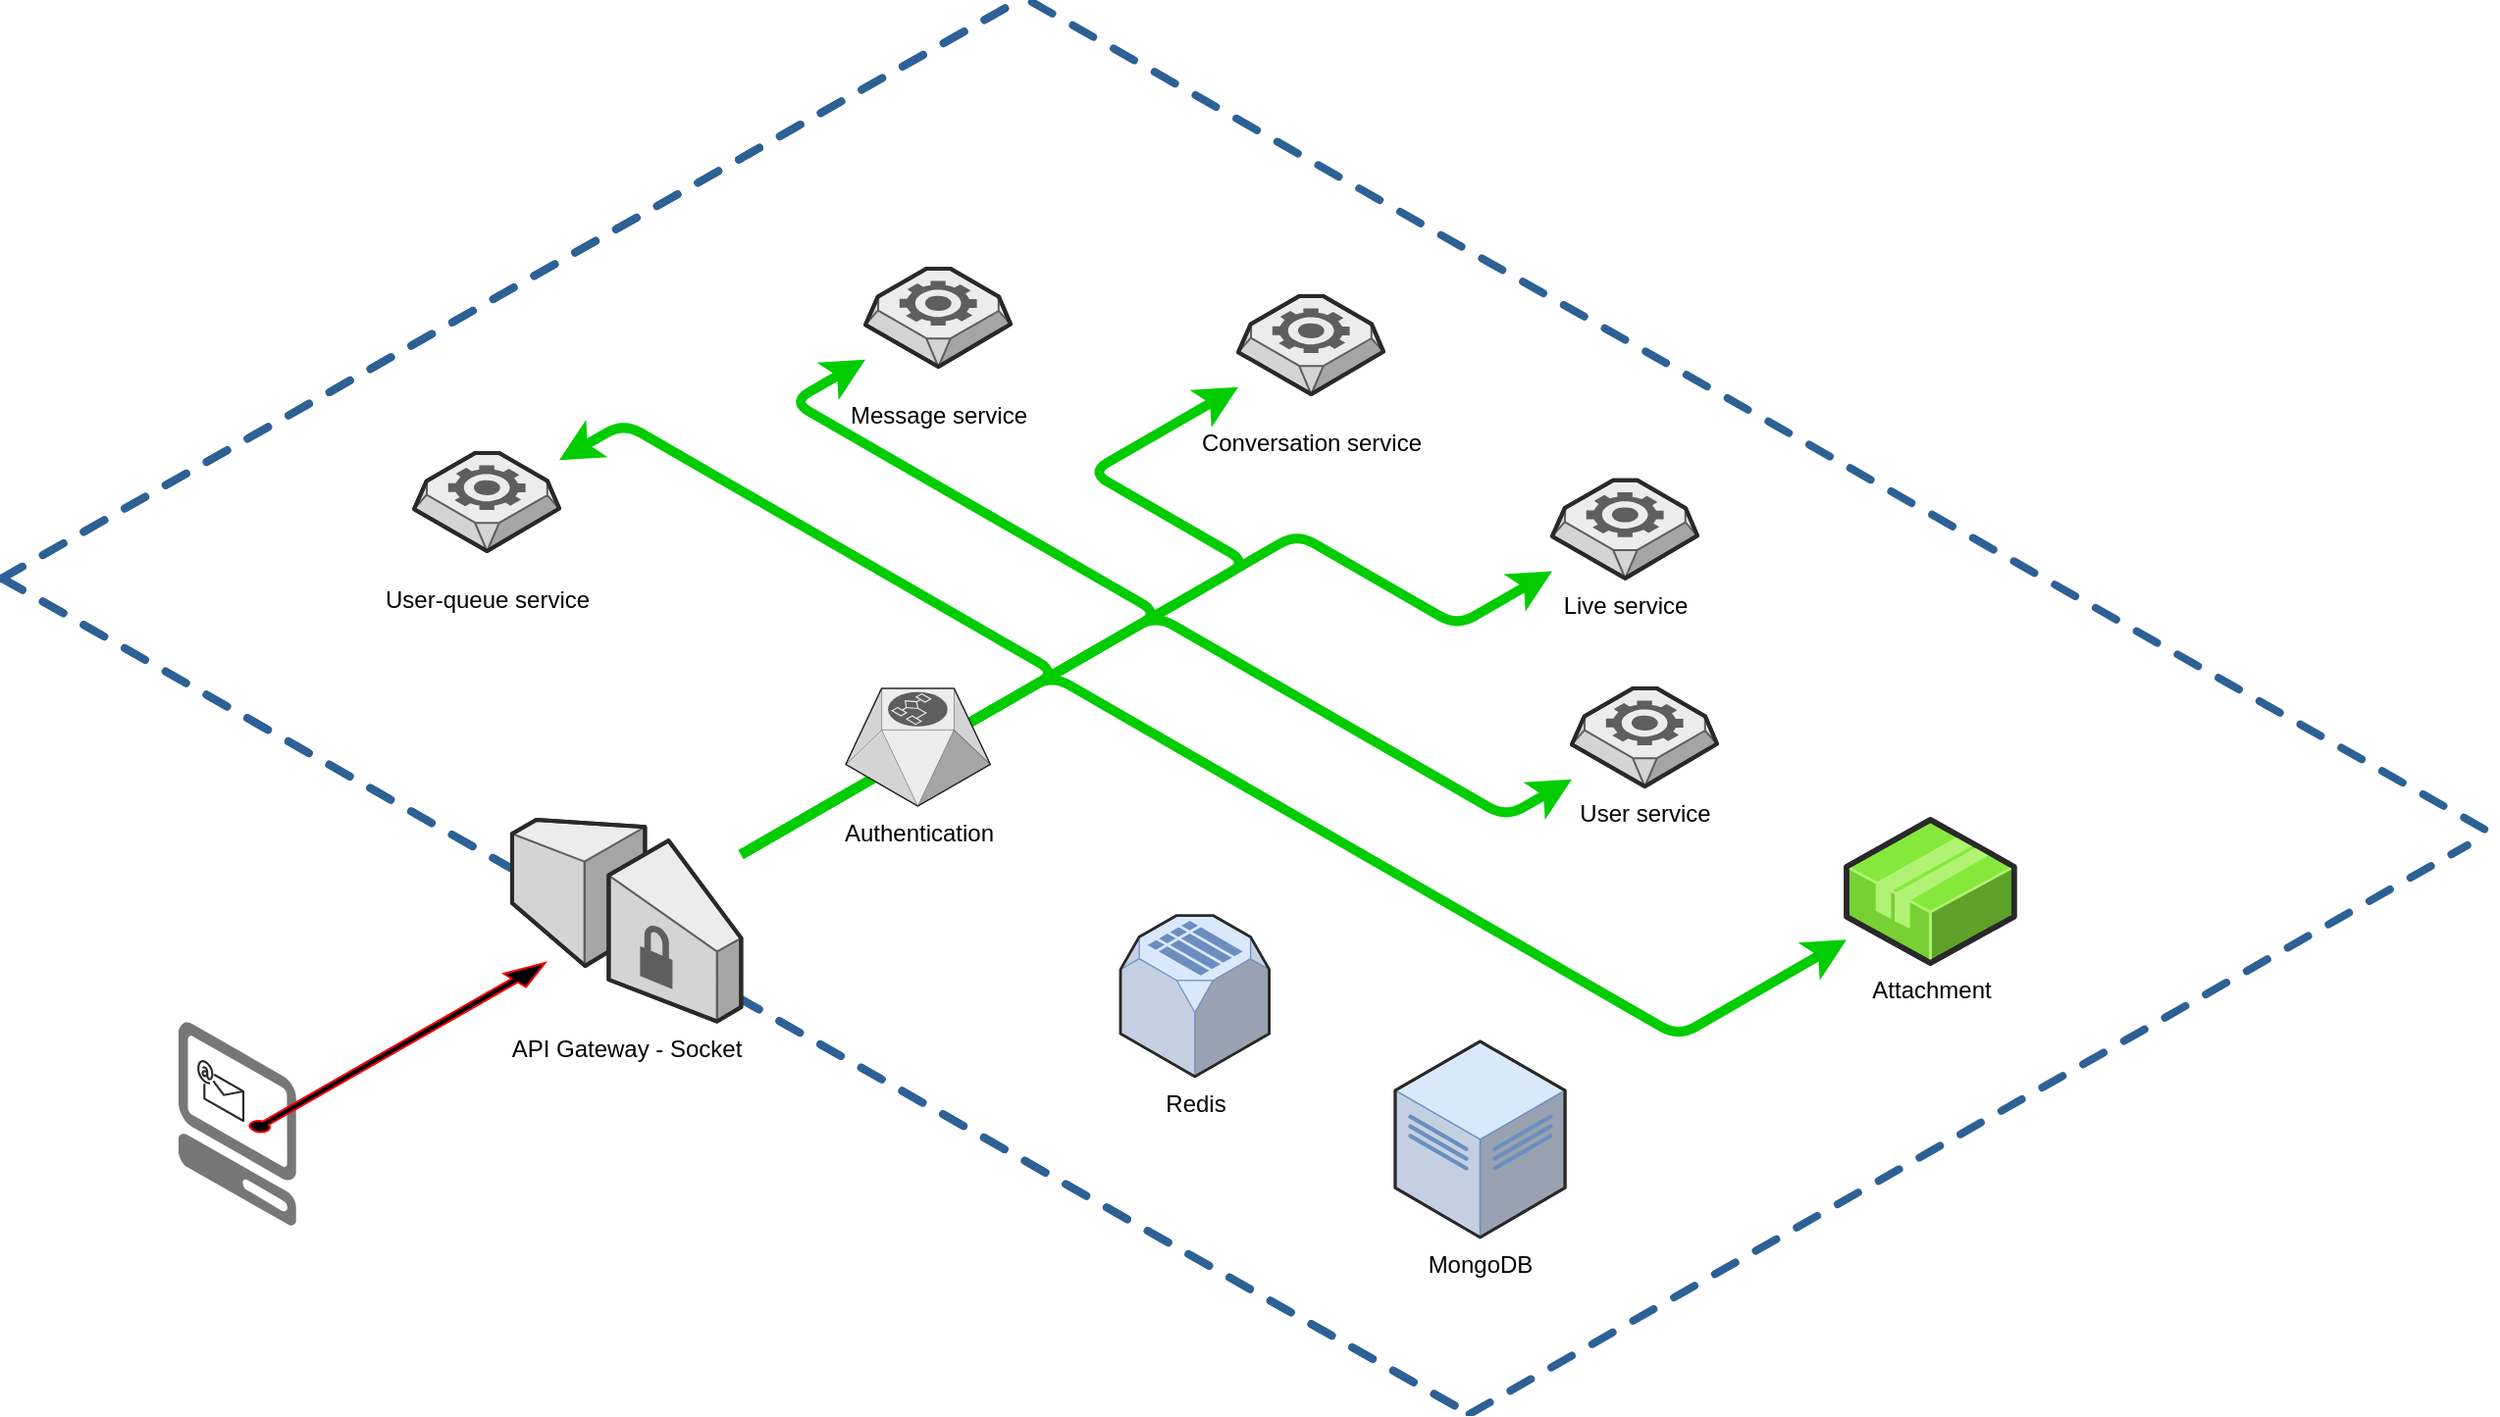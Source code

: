<mxfile version="13.1.2" type="device"><diagram id="CTPc0c5kETh7lyKI86w0" name="Page-2"><mxGraphModel dx="2333" dy="840" grid="1" gridSize="10" guides="1" tooltips="1" connect="1" arrows="1" fold="1" page="1" pageScale="1" pageWidth="850" pageHeight="1100" math="0" shadow="0"><root><mxCell id="ZUXxErt8s1c0k_8ZOywo-0"/><mxCell id="ZUXxErt8s1c0k_8ZOywo-1" parent="ZUXxErt8s1c0k_8ZOywo-0"/><mxCell id="2t7io6YnDdq59vTqDm_W-1" value="" style="edgeStyle=isometricEdgeStyle;endArrow=classic;html=1;labelBackgroundColor=none;strokeColor=#00CC00;strokeWidth=5;fontFamily=Verdana;fontSize=12;endFill=1;" edge="1" parent="ZUXxErt8s1c0k_8ZOywo-1" source="gzmSoNsud-MiEjtZjTep-1" target="2t7io6YnDdq59vTqDm_W-0"><mxGeometry width="50" height="100" relative="1" as="geometry"><mxPoint x="326.7" y="474.712" as="sourcePoint"/><mxPoint x="390" y="222.362" as="targetPoint"/><Array as="points"><mxPoint x="370" y="310"/></Array></mxGeometry></mxCell><mxCell id="fRr6g6sdzSkc5INMaSd7-1" value="" style="verticalLabelPosition=bottom;html=1;verticalAlign=top;strokeWidth=1;dashed=0;shape=mxgraph.aws3d.dashedArrowlessEdge;aspect=fixed;rounded=1;shadow=0;comic=0;fontFamily=Verdana;fontSize=12" parent="ZUXxErt8s1c0k_8ZOywo-1" vertex="1"><mxGeometry x="-60" y="323.85" width="747.85" height="426.15" as="geometry"/></mxCell><mxCell id="fRr6g6sdzSkc5INMaSd7-6" value="" style="group;fontSize=10;" parent="ZUXxErt8s1c0k_8ZOywo-1" vertex="1" connectable="0"><mxGeometry x="-60" y="30" width="1271.21" height="720" as="geometry"/></mxCell><mxCell id="fRr6g6sdzSkc5INMaSd7-4" value="" style="verticalLabelPosition=bottom;html=1;verticalAlign=top;strokeWidth=1;dashed=0;shape=mxgraph.aws3d.dashedArrowlessEdge;fillColor=#000000;aspect=fixed;rounded=1;shadow=0;comic=0;fontFamily=Verdana;fontSize=12;fontColor=#000000;flipV=1;" parent="fRr6g6sdzSkc5INMaSd7-6" vertex="1"><mxGeometry width="516.84" height="293.85" as="geometry"/></mxCell><mxCell id="fRr6g6sdzSkc5INMaSd7-7" value="" style="group" parent="fRr6g6sdzSkc5INMaSd7-6" vertex="1" connectable="0"><mxGeometry y="3.553e-15" width="1271.21" height="720" as="geometry"/></mxCell><mxCell id="fRr6g6sdzSkc5INMaSd7-0" value="" style="verticalLabelPosition=bottom;html=1;verticalAlign=top;strokeWidth=1;dashed=1;shape=mxgraph.aws3d.dashedArrowlessEdge;rounded=1;shadow=0;comic=0;fontFamily=Verdana;fontSize=12;aspect=fixed;" parent="fRr6g6sdzSkc5INMaSd7-7" vertex="1"><mxGeometry x="524.84" width="746.37" height="425.3" as="geometry"/></mxCell><mxCell id="fRr6g6sdzSkc5INMaSd7-3" value="" style="verticalLabelPosition=bottom;html=1;verticalAlign=top;strokeWidth=1;dashed=1;shape=mxgraph.aws3d.dashedArrowlessEdge;rounded=1;shadow=0;comic=0;fontFamily=Verdana;fontSize=12;flipV=1;aspect=fixed;" parent="fRr6g6sdzSkc5INMaSd7-7" vertex="1"><mxGeometry x="747.85" y="430" width="508.52" height="290" as="geometry"/></mxCell><mxCell id="fRr6g6sdzSkc5INMaSd7-5" value="" style="verticalLabelPosition=bottom;html=1;verticalAlign=top;strokeWidth=1;dashed=1;shape=mxgraph.aws3d.dashedArrowlessEdge;rounded=1;shadow=0;comic=0;fontFamily=Verdana;fontSize=12;aspect=fixed;" parent="fRr6g6sdzSkc5INMaSd7-7" vertex="1"><mxGeometry y="293.85" width="747.85" height="426.15" as="geometry"/></mxCell><mxCell id="m5TXbAUQpCf67H-IsWdd-22" value="MongoDB" style="verticalLabelPosition=bottom;html=1;verticalAlign=top;strokeWidth=1;align=center;outlineConnect=0;dashed=0;outlineConnect=0;shape=mxgraph.aws3d.dataCenter;strokeColor=#6c8ebf;aspect=fixed;fillColor=#dae8fc;" parent="fRr6g6sdzSkc5INMaSd7-7" vertex="1"><mxGeometry x="710" y="530" width="86.55" height="99.92" as="geometry"/></mxCell><mxCell id="m5TXbAUQpCf67H-IsWdd-23" value="Redis" style="verticalLabelPosition=bottom;html=1;verticalAlign=top;strokeWidth=1;align=center;outlineConnect=0;dashed=0;outlineConnect=0;shape=mxgraph.aws3d.simpleDb;fillColor=#dae8fc;strokeColor=#6c8ebf;aspect=fixed;" parent="fRr6g6sdzSkc5INMaSd7-7" vertex="1"><mxGeometry x="570" y="465.92" width="75.83" height="82" as="geometry"/></mxCell><mxCell id="oVMV_qjSgF0UWNl_tZZV-5" value="User service" style="verticalLabelPosition=bottom;html=1;verticalAlign=top;strokeWidth=1;align=center;outlineConnect=0;dashed=0;outlineConnect=0;shape=mxgraph.aws3d.worker;fillColor=#ECECEC;strokeColor=#5E5E5E;aspect=fixed;" parent="fRr6g6sdzSkc5INMaSd7-7" vertex="1"><mxGeometry x="800" y="350" width="74" height="50" as="geometry"/></mxCell><mxCell id="oVMV_qjSgF0UWNl_tZZV-6" value="Live service" style="verticalLabelPosition=bottom;html=1;verticalAlign=top;strokeWidth=1;align=center;outlineConnect=0;dashed=0;outlineConnect=0;shape=mxgraph.aws3d.worker;fillColor=#ECECEC;strokeColor=#5E5E5E;aspect=fixed;" parent="fRr6g6sdzSkc5INMaSd7-7" vertex="1"><mxGeometry x="790" y="243.85" width="74" height="50" as="geometry"/></mxCell><mxCell id="tKw1iFB05Rluh-fq7dM--1" value="&lt;font style=&quot;font-size: 12px&quot;&gt;Attachment&lt;/font&gt;" style="verticalLabelPosition=bottom;html=1;verticalAlign=top;strokeWidth=1;align=center;outlineConnect=0;dashed=0;outlineConnect=0;shape=mxgraph.aws3d.application2;fillColor=#86E83A;strokeColor=#B0F373;aspect=fixed;fontSize=10;fontColor=#000000;" parent="fRr6g6sdzSkc5INMaSd7-7" vertex="1"><mxGeometry x="940" y="417" width="85.4" height="73" as="geometry"/></mxCell><mxCell id="2t7io6YnDdq59vTqDm_W-0" value="User-queue service" style="verticalLabelPosition=bottom;html=1;verticalAlign=middle;strokeWidth=1;align=center;outlineConnect=0;dashed=0;outlineConnect=0;shape=mxgraph.aws3d.worker;fillColor=#ECECEC;strokeColor=#5E5E5E;aspect=fixed;" vertex="1" parent="fRr6g6sdzSkc5INMaSd7-7"><mxGeometry x="210" y="230" width="74" height="50" as="geometry"/></mxCell><mxCell id="oVMV_qjSgF0UWNl_tZZV-4" value="Conversation service" style="verticalLabelPosition=bottom;html=1;verticalAlign=middle;strokeWidth=1;align=center;outlineConnect=0;dashed=0;outlineConnect=0;shape=mxgraph.aws3d.worker;fillColor=#ECECEC;strokeColor=#5E5E5E;aspect=fixed;" parent="fRr6g6sdzSkc5INMaSd7-7" vertex="1"><mxGeometry x="630" y="150" width="74" height="50" as="geometry"/></mxCell><mxCell id="ZUXxErt8s1c0k_8ZOywo-2" value="" style="verticalLabelPosition=bottom;html=1;verticalAlign=top;strokeWidth=1;align=center;outlineConnect=0;dashed=0;outlineConnect=0;shape=mxgraph.aws3d.email;aspect=fixed;strokeColor=#292929;" parent="fRr6g6sdzSkc5INMaSd7-7" vertex="1"><mxGeometry x="100" y="540" width="23" height="30.49" as="geometry"/></mxCell><mxCell id="m5TXbAUQpCf67H-IsWdd-4" value="" style="edgeStyle=isometricEdgeStyle;endArrow=classic;html=1;labelBackgroundColor=none;strokeColor=#00CC00;strokeWidth=5;fontFamily=Verdana;fontSize=12;endFill=1;" parent="ZUXxErt8s1c0k_8ZOywo-1" source="gzmSoNsud-MiEjtZjTep-1" target="oVMV_qjSgF0UWNl_tZZV-4" edge="1"><mxGeometry width="50" height="100" relative="1" as="geometry"><mxPoint x="409.972" y="420.009" as="sourcePoint"/><mxPoint x="760" y="322.362" as="targetPoint"/><Array as="points"><mxPoint x="530" y="290"/><mxPoint x="580" y="390"/></Array></mxGeometry></mxCell><mxCell id="m5TXbAUQpCf67H-IsWdd-3" value="" style="edgeStyle=isometricEdgeStyle;endArrow=classic;html=1;labelBackgroundColor=none;strokeColor=#00CC00;strokeWidth=5;fontFamily=Verdana;fontSize=12;endFill=1;" parent="ZUXxErt8s1c0k_8ZOywo-1" source="gzmSoNsud-MiEjtZjTep-1" target="oVMV_qjSgF0UWNl_tZZV-6" edge="1"><mxGeometry width="50" height="100" relative="1" as="geometry"><mxPoint x="409.972" y="420.009" as="sourcePoint"/><mxPoint x="666" y="416.362" as="targetPoint"/><Array as="points"><mxPoint x="650" y="330"/></Array></mxGeometry></mxCell><mxCell id="m5TXbAUQpCf67H-IsWdd-2" value="" style="edgeStyle=isometricEdgeStyle;endArrow=classic;html=1;labelBackgroundColor=none;strokeColor=#00CC00;strokeWidth=5;fontFamily=Verdana;fontSize=12;endFill=1;" parent="ZUXxErt8s1c0k_8ZOywo-1" source="gzmSoNsud-MiEjtZjTep-1" target="oVMV_qjSgF0UWNl_tZZV-3" edge="1"><mxGeometry width="50" height="100" relative="1" as="geometry"><mxPoint x="419.796" y="415.564" as="sourcePoint"/><mxPoint x="666" y="416.362" as="targetPoint"/><Array as="points"><mxPoint x="440" y="290"/></Array></mxGeometry></mxCell><mxCell id="m5TXbAUQpCf67H-IsWdd-0" value="" style="edgeStyle=isometricEdgeStyle;endArrow=classic;html=1;labelBackgroundColor=none;strokeColor=#00CC00;strokeWidth=5;fontFamily=Verdana;fontSize=12;endFill=1;" parent="ZUXxErt8s1c0k_8ZOywo-1" source="gzmSoNsud-MiEjtZjTep-1" target="oVMV_qjSgF0UWNl_tZZV-5" edge="1"><mxGeometry width="50" height="100" relative="1" as="geometry"><mxPoint x="440" y="410.12" as="sourcePoint"/><mxPoint x="570" y="440" as="targetPoint"/><Array as="points"><mxPoint x="610" y="390"/></Array></mxGeometry></mxCell><mxCell id="gzmSoNsud-MiEjtZjTep-1" value="API Gateway - Socket" style="verticalLabelPosition=bottom;html=1;verticalAlign=top;strokeWidth=1;align=center;outlineConnect=0;dashed=0;outlineConnect=0;shape=mxgraph.aws3d.vpcGateway;fillColor=#ECECEC;strokeColor=#5E5E5E;aspect=fixed;" parent="ZUXxErt8s1c0k_8ZOywo-1" vertex="1"><mxGeometry x="200" y="447" width="116.7" height="102.8" as="geometry"/></mxCell><mxCell id="Cvf_XcuRAB3IZlBE829e-5" value="" style="verticalLabelPosition=bottom;html=1;verticalAlign=top;strokeWidth=1;align=center;outlineConnect=0;dashed=0;outlineConnect=0;shape=mxgraph.aws3d.client;aspect=fixed;strokeColor=none;fillColor=#777777;" parent="ZUXxErt8s1c0k_8ZOywo-1" vertex="1"><mxGeometry x="30" y="550" width="60" height="104" as="geometry"/></mxCell><mxCell id="oVMV_qjSgF0UWNl_tZZV-3" value="Message service" style="verticalLabelPosition=bottom;html=1;verticalAlign=middle;strokeWidth=1;align=center;outlineConnect=0;dashed=0;outlineConnect=0;shape=mxgraph.aws3d.worker;fillColor=#ECECEC;strokeColor=#5E5E5E;aspect=fixed;" parent="ZUXxErt8s1c0k_8ZOywo-1" vertex="1"><mxGeometry x="380" y="166" width="74" height="50" as="geometry"/></mxCell><mxCell id="m5TXbAUQpCf67H-IsWdd-9" value="" style="verticalLabelPosition=bottom;html=1;verticalAlign=top;strokeWidth=1;align=center;outlineConnect=0;dashed=0;outlineConnect=0;shape=mxgraph.aws3d.arrowNE;fillColor=#000000;aspect=fixed;fontColor=#FF0000;strokeColor=#FF0000;" parent="ZUXxErt8s1c0k_8ZOywo-1" vertex="1"><mxGeometry x="66.25" y="520" width="150.5" height="86" as="geometry"/></mxCell><mxCell id="fRr6g6sdzSkc5INMaSd7-2" value="" style="verticalLabelPosition=bottom;html=1;verticalAlign=top;strokeWidth=1;dashed=1;shape=mxgraph.aws3d.dashedArrowlessEdge;fillColor=#000000;rounded=1;shadow=0;comic=0;fontFamily=Verdana;fontSize=12;fontColor=#000000;flipV=1;aspect=fixed;" parent="ZUXxErt8s1c0k_8ZOywo-1" vertex="1"><mxGeometry x="-60" y="30" width="516.84" height="293.85" as="geometry"/></mxCell><mxCell id="tKw1iFB05Rluh-fq7dM--2" value="" style="edgeStyle=isometricEdgeStyle;endArrow=classic;html=1;labelBackgroundColor=none;strokeColor=#00CC00;strokeWidth=5;fontFamily=Verdana;fontSize=12;endFill=1;" parent="ZUXxErt8s1c0k_8ZOywo-1" source="gzmSoNsud-MiEjtZjTep-1" target="tKw1iFB05Rluh-fq7dM--1" edge="1"><mxGeometry width="50" height="100" relative="1" as="geometry"><mxPoint x="326.7" y="474.712" as="sourcePoint"/><mxPoint x="740" y="346.362" as="targetPoint"/><Array as="points"><mxPoint x="660" y="480"/></Array></mxGeometry></mxCell><mxCell id="m5TXbAUQpCf67H-IsWdd-7" value="Authentication" style="verticalLabelPosition=bottom;html=1;verticalAlign=top;strokeWidth=1;dashed=0;shape=mxgraph.aws3d.workflowService;fillColor=#ECECEC;strokeColor=#5E5E5E;aspect=fixed;rounded=1;shadow=0;comic=0;fontSize=12" parent="ZUXxErt8s1c0k_8ZOywo-1" vertex="1"><mxGeometry x="370" y="380" width="73.67" height="60" as="geometry"/></mxCell></root></mxGraphModel></diagram></mxfile>